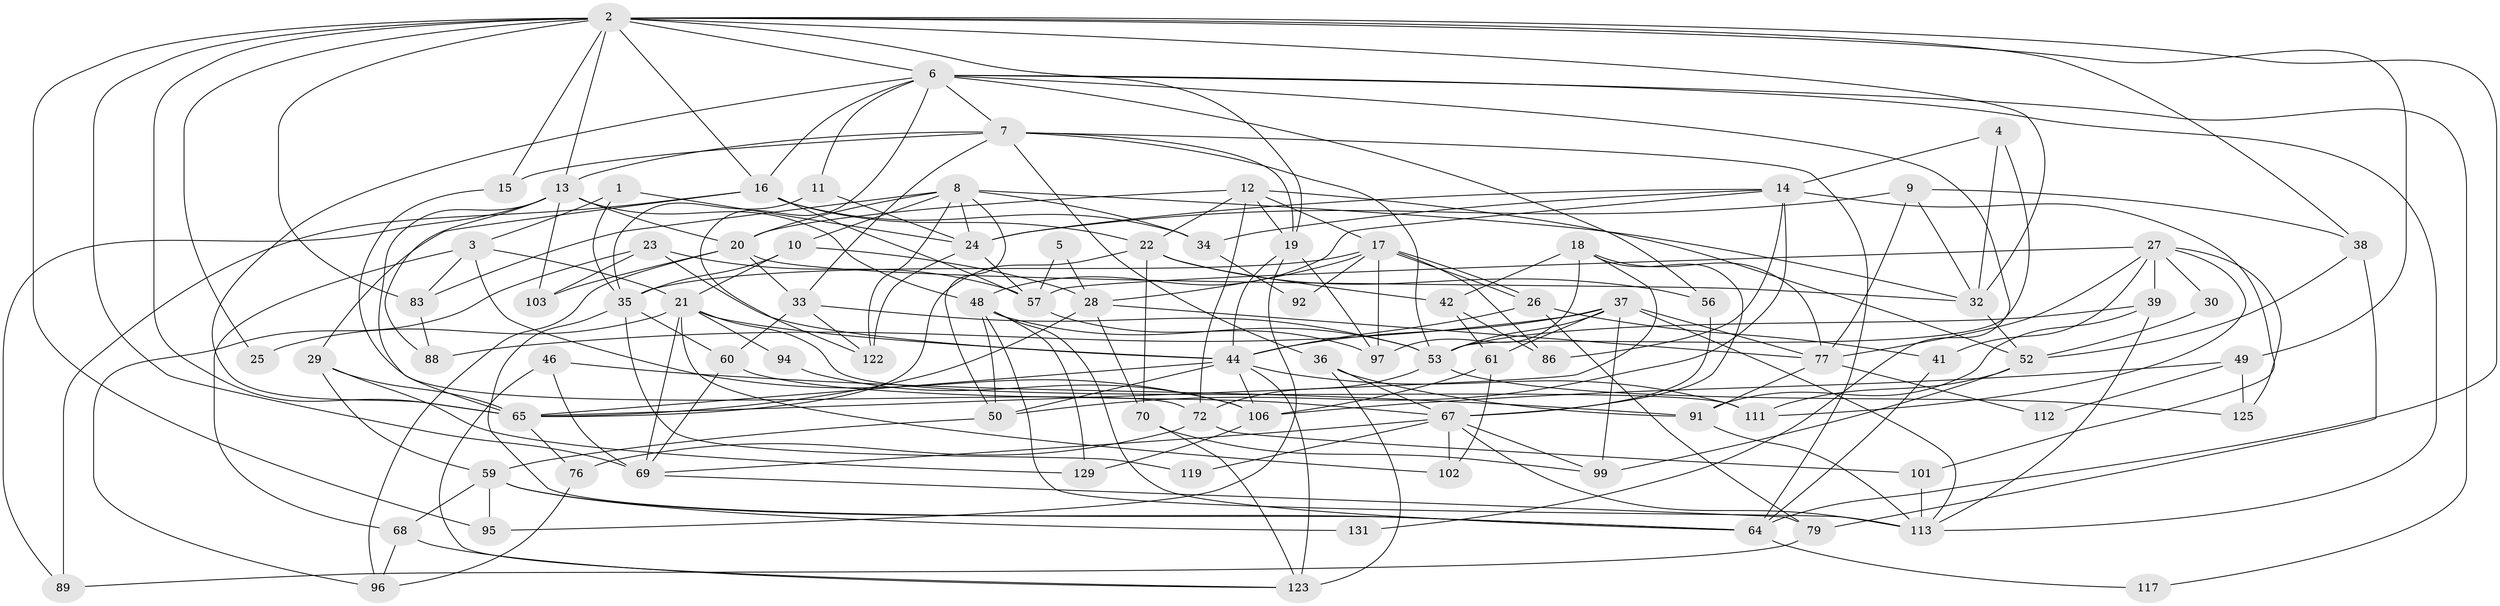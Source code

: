 // Generated by graph-tools (version 1.1) at 2025/52/02/27/25 19:52:09]
// undirected, 87 vertices, 215 edges
graph export_dot {
graph [start="1"]
  node [color=gray90,style=filled];
  1;
  2 [super="+31"];
  3 [super="+81"];
  4 [super="+43"];
  5;
  6 [super="+121"];
  7 [super="+66"];
  8 [super="+82"];
  9 [super="+63"];
  10;
  11 [super="+75"];
  12;
  13 [super="+58"];
  14 [super="+104"];
  15;
  16 [super="+51"];
  17 [super="+40"];
  18 [super="+80"];
  19 [super="+124"];
  20 [super="+108"];
  21 [super="+127"];
  22 [super="+45"];
  23 [super="+87"];
  24 [super="+62"];
  25;
  26;
  27 [super="+115"];
  28 [super="+109"];
  29 [super="+98"];
  30;
  32 [super="+132"];
  33 [super="+55"];
  34 [super="+110"];
  35 [super="+100"];
  36 [super="+47"];
  37 [super="+118"];
  38;
  39 [super="+126"];
  41 [super="+71"];
  42 [super="+54"];
  44 [super="+90"];
  46;
  48 [super="+107"];
  49;
  50;
  52 [super="+74"];
  53 [super="+114"];
  56;
  57 [super="+84"];
  59 [super="+93"];
  60;
  61;
  64 [super="+85"];
  65 [super="+73"];
  67 [super="+78"];
  68 [super="+130"];
  69;
  70 [super="+105"];
  72;
  76;
  77;
  79;
  83;
  86;
  88;
  89;
  91 [super="+120"];
  92;
  94;
  95;
  96;
  97;
  99;
  101;
  102;
  103;
  106 [super="+116"];
  111;
  112;
  113;
  117;
  119;
  122;
  123 [super="+128"];
  125;
  129;
  131;
  1 -- 35;
  1 -- 3;
  1 -- 24;
  2 -- 38;
  2 -- 49;
  2 -- 69;
  2 -- 64;
  2 -- 6;
  2 -- 13;
  2 -- 15;
  2 -- 83;
  2 -- 25;
  2 -- 95;
  2 -- 19;
  2 -- 32;
  2 -- 65;
  2 -- 16;
  3 -- 21;
  3 -- 83;
  3 -- 106;
  3 -- 68;
  4 -- 14 [weight=2];
  4 -- 53;
  4 -- 32;
  5 -- 57;
  5 -- 28;
  6 -- 65;
  6 -- 131;
  6 -- 113;
  6 -- 117;
  6 -- 7;
  6 -- 56;
  6 -- 122;
  6 -- 11;
  6 -- 16;
  7 -- 13;
  7 -- 15;
  7 -- 33;
  7 -- 19;
  7 -- 36;
  7 -- 53;
  7 -- 64;
  8 -- 10;
  8 -- 34;
  8 -- 50;
  8 -- 122;
  8 -- 83;
  8 -- 20;
  8 -- 24;
  8 -- 32;
  9 -- 38;
  9 -- 24;
  9 -- 77;
  9 -- 32;
  10 -- 35;
  10 -- 28;
  10 -- 21;
  11 -- 24 [weight=2];
  11 -- 35;
  12 -- 19;
  12 -- 72;
  12 -- 20;
  12 -- 17;
  12 -- 52;
  12 -- 22;
  13 -- 88;
  13 -- 89;
  13 -- 20;
  13 -- 48;
  13 -- 65;
  13 -- 103;
  14 -- 24;
  14 -- 101;
  14 -- 48;
  14 -- 34;
  14 -- 50;
  14 -- 86;
  15 -- 72;
  16 -- 89;
  16 -- 29;
  16 -- 34;
  16 -- 22;
  16 -- 57;
  17 -- 28;
  17 -- 26;
  17 -- 26;
  17 -- 92;
  17 -- 97;
  17 -- 35;
  17 -- 86;
  18 -- 42;
  18 -- 67;
  18 -- 65;
  18 -- 77;
  18 -- 97;
  19 -- 97;
  19 -- 44;
  19 -- 95;
  20 -- 32;
  20 -- 96;
  20 -- 103;
  20 -- 33;
  21 -- 102;
  21 -- 25;
  21 -- 111;
  21 -- 69;
  21 -- 94;
  21 -- 44;
  22 -- 56;
  22 -- 70;
  22 -- 42;
  22 -- 65;
  23 -- 103;
  23 -- 96;
  23 -- 57;
  23 -- 44;
  24 -- 122;
  24 -- 57;
  26 -- 44;
  26 -- 41;
  26 -- 79;
  27 -- 111;
  27 -- 30;
  27 -- 39;
  27 -- 41;
  27 -- 125;
  27 -- 77;
  27 -- 57;
  28 -- 77;
  28 -- 70;
  28 -- 65;
  29 -- 129;
  29 -- 59;
  29 -- 65;
  30 -- 52;
  32 -- 52;
  33 -- 53;
  33 -- 122;
  33 -- 60;
  34 -- 92;
  35 -- 60;
  35 -- 119;
  35 -- 64;
  36 -- 123 [weight=2];
  36 -- 91;
  36 -- 67;
  37 -- 113;
  37 -- 53;
  37 -- 61;
  37 -- 77;
  37 -- 88;
  37 -- 99;
  37 -- 44;
  38 -- 79;
  38 -- 52;
  39 -- 91;
  39 -- 113;
  39 -- 53;
  41 -- 64;
  42 -- 61;
  42 -- 86;
  44 -- 65;
  44 -- 111;
  44 -- 123;
  44 -- 50;
  44 -- 106;
  46 -- 69;
  46 -- 123;
  46 -- 91;
  48 -- 113;
  48 -- 129;
  48 -- 64;
  48 -- 50;
  48 -- 53;
  49 -- 125;
  49 -- 112;
  49 -- 106;
  50 -- 59;
  52 -- 111;
  52 -- 99;
  53 -- 125;
  53 -- 72;
  56 -- 67;
  57 -- 97;
  59 -- 95;
  59 -- 131 [weight=2];
  59 -- 68;
  59 -- 64;
  60 -- 69;
  60 -- 67;
  61 -- 106;
  61 -- 102;
  64 -- 117;
  65 -- 76;
  67 -- 69;
  67 -- 99;
  67 -- 102;
  67 -- 113;
  67 -- 119;
  68 -- 96;
  68 -- 123;
  69 -- 79;
  70 -- 99;
  70 -- 123;
  72 -- 76;
  72 -- 101;
  76 -- 96;
  77 -- 91;
  77 -- 112;
  79 -- 89;
  83 -- 88;
  91 -- 113;
  94 -- 106;
  101 -- 113;
  106 -- 129;
}
